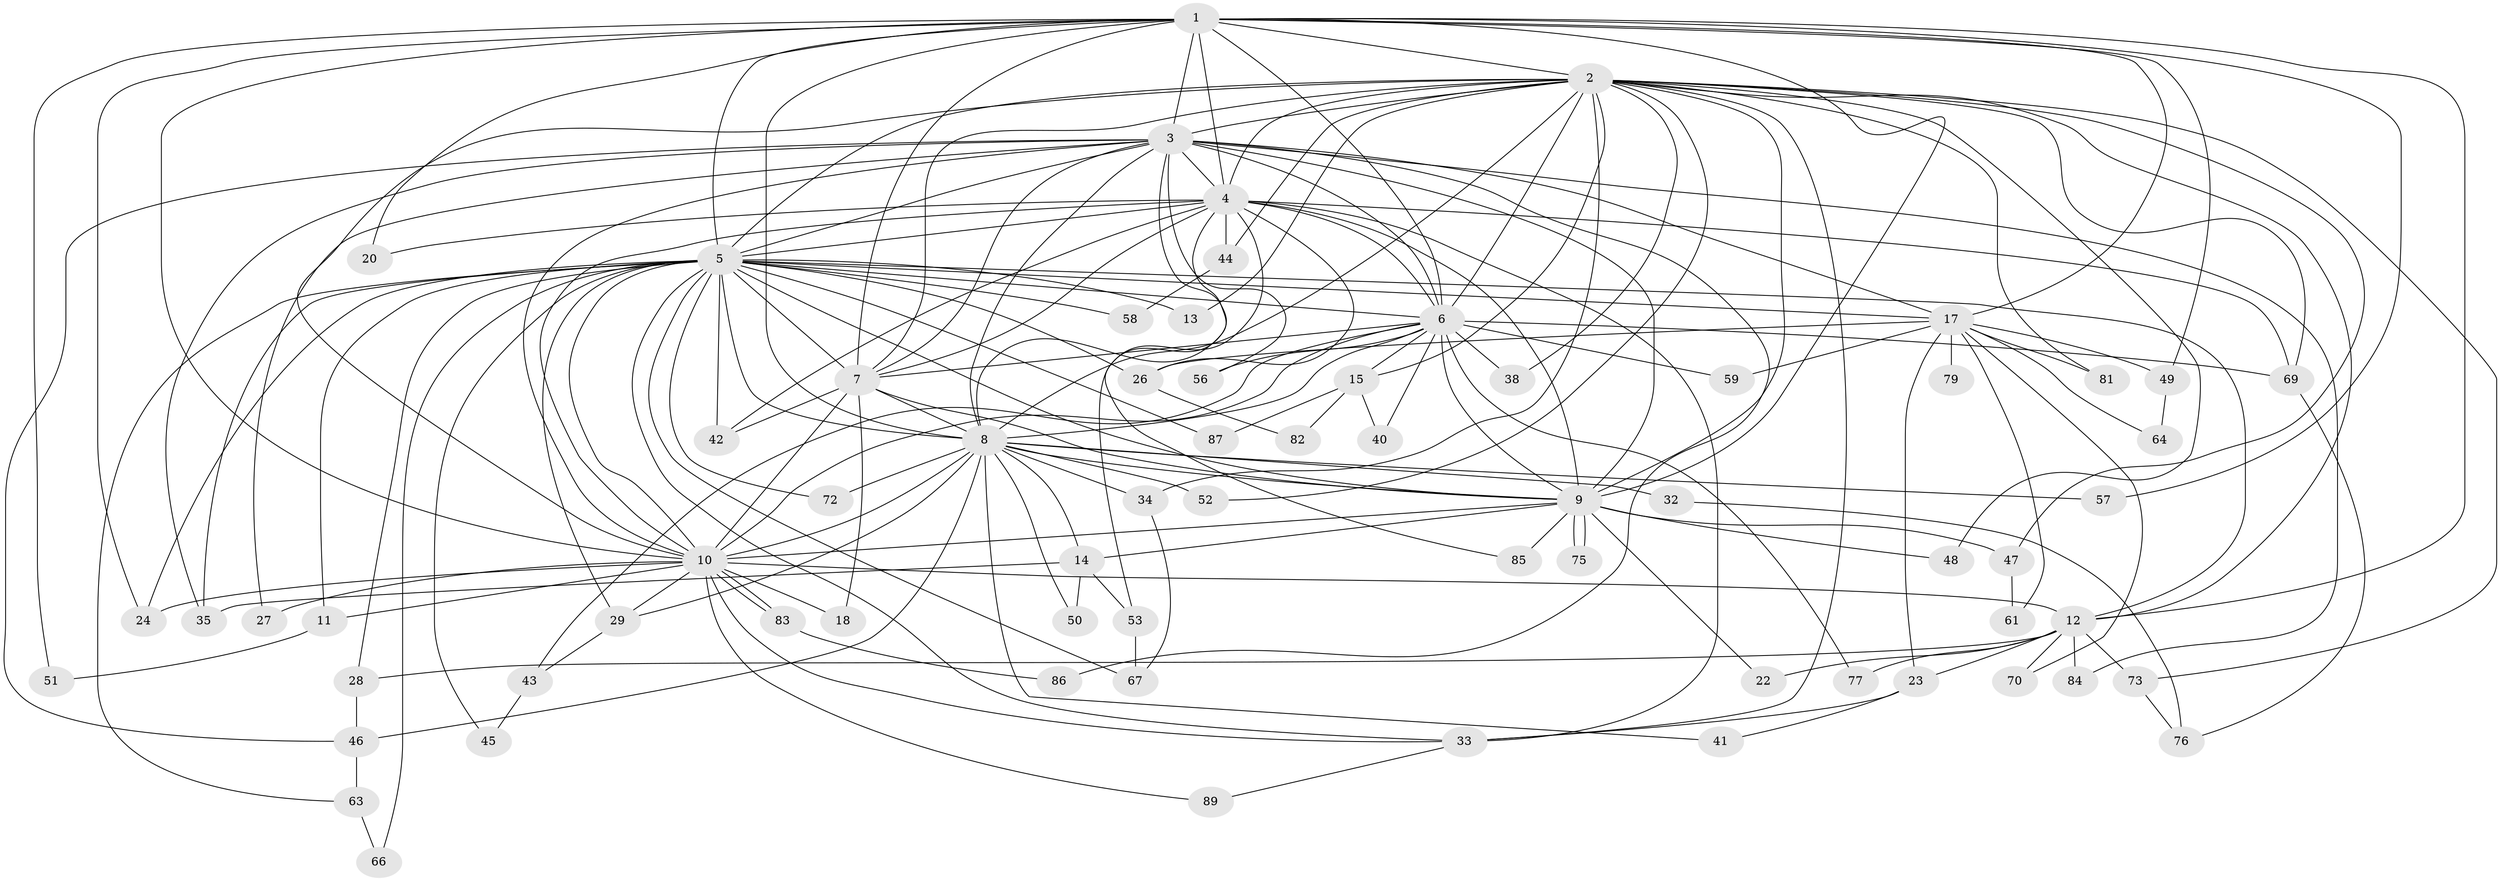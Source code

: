 // Generated by graph-tools (version 1.1) at 2025/23/03/03/25 07:23:36]
// undirected, 69 vertices, 176 edges
graph export_dot {
graph [start="1"]
  node [color=gray90,style=filled];
  1 [super="+36"];
  2 [super="+92"];
  3 [super="+78"];
  4 [super="+62"];
  5 [super="+30"];
  6 [super="+25"];
  7 [super="+60"];
  8 [super="+19"];
  9 [super="+21"];
  10 [super="+71"];
  11;
  12 [super="+16"];
  13;
  14;
  15 [super="+68"];
  17 [super="+55"];
  18;
  20;
  22;
  23;
  24 [super="+91"];
  26 [super="+80"];
  27;
  28 [super="+54"];
  29 [super="+31"];
  32;
  33 [super="+39"];
  34;
  35 [super="+37"];
  38;
  40;
  41;
  42;
  43;
  44;
  45;
  46;
  47;
  48;
  49 [super="+65"];
  50;
  51;
  52;
  53;
  56;
  57;
  58;
  59;
  61;
  63;
  64;
  66;
  67 [super="+88"];
  69 [super="+74"];
  70;
  72;
  73;
  75;
  76 [super="+90"];
  77;
  79;
  81;
  82;
  83;
  84;
  85;
  86;
  87;
  89;
  1 -- 2;
  1 -- 3;
  1 -- 4;
  1 -- 5 [weight=2];
  1 -- 6;
  1 -- 7;
  1 -- 8 [weight=2];
  1 -- 9;
  1 -- 10;
  1 -- 17;
  1 -- 20;
  1 -- 24;
  1 -- 51;
  1 -- 57;
  1 -- 49 [weight=2];
  1 -- 12 [weight=2];
  2 -- 3;
  2 -- 4;
  2 -- 5;
  2 -- 6 [weight=2];
  2 -- 7;
  2 -- 8;
  2 -- 9;
  2 -- 10;
  2 -- 13;
  2 -- 15;
  2 -- 33;
  2 -- 34;
  2 -- 38;
  2 -- 44;
  2 -- 47;
  2 -- 48;
  2 -- 52;
  2 -- 69;
  2 -- 73;
  2 -- 81;
  2 -- 12;
  3 -- 4;
  3 -- 5;
  3 -- 6;
  3 -- 7;
  3 -- 8;
  3 -- 9 [weight=2];
  3 -- 10;
  3 -- 17;
  3 -- 27;
  3 -- 46;
  3 -- 56 [weight=2];
  3 -- 84;
  3 -- 86;
  3 -- 85;
  3 -- 35;
  4 -- 5;
  4 -- 6;
  4 -- 7;
  4 -- 8;
  4 -- 9;
  4 -- 10;
  4 -- 20;
  4 -- 26;
  4 -- 42;
  4 -- 44;
  4 -- 53;
  4 -- 69;
  4 -- 33;
  5 -- 6;
  5 -- 7;
  5 -- 8;
  5 -- 9;
  5 -- 10;
  5 -- 11;
  5 -- 12;
  5 -- 13;
  5 -- 24;
  5 -- 28;
  5 -- 35;
  5 -- 42;
  5 -- 45;
  5 -- 58;
  5 -- 63;
  5 -- 66;
  5 -- 67;
  5 -- 72;
  5 -- 87;
  5 -- 29;
  5 -- 17;
  5 -- 33;
  5 -- 26;
  6 -- 7;
  6 -- 8;
  6 -- 9;
  6 -- 10;
  6 -- 15;
  6 -- 56;
  6 -- 59;
  6 -- 77;
  6 -- 38;
  6 -- 40;
  6 -- 43;
  6 -- 69;
  7 -- 8;
  7 -- 9;
  7 -- 10;
  7 -- 18;
  7 -- 42;
  8 -- 9;
  8 -- 10;
  8 -- 14;
  8 -- 29;
  8 -- 32 [weight=2];
  8 -- 34;
  8 -- 41;
  8 -- 46;
  8 -- 50;
  8 -- 52;
  8 -- 57;
  8 -- 72;
  9 -- 10;
  9 -- 14;
  9 -- 22;
  9 -- 47;
  9 -- 48;
  9 -- 75;
  9 -- 75;
  9 -- 85;
  10 -- 11;
  10 -- 12;
  10 -- 18;
  10 -- 27;
  10 -- 29;
  10 -- 83;
  10 -- 83;
  10 -- 89;
  10 -- 33;
  10 -- 24;
  11 -- 51;
  12 -- 22;
  12 -- 77;
  12 -- 84;
  12 -- 70;
  12 -- 73;
  12 -- 23;
  12 -- 28;
  14 -- 35;
  14 -- 50;
  14 -- 53;
  15 -- 40;
  15 -- 87;
  15 -- 82;
  17 -- 23;
  17 -- 26;
  17 -- 49;
  17 -- 59;
  17 -- 61;
  17 -- 64;
  17 -- 70;
  17 -- 79 [weight=2];
  17 -- 81;
  23 -- 33;
  23 -- 41;
  26 -- 82;
  28 -- 46;
  29 -- 43;
  32 -- 76;
  33 -- 89;
  34 -- 67;
  43 -- 45;
  44 -- 58;
  46 -- 63;
  47 -- 61;
  49 -- 64;
  53 -- 67;
  63 -- 66;
  69 -- 76;
  73 -- 76;
  83 -- 86;
}
